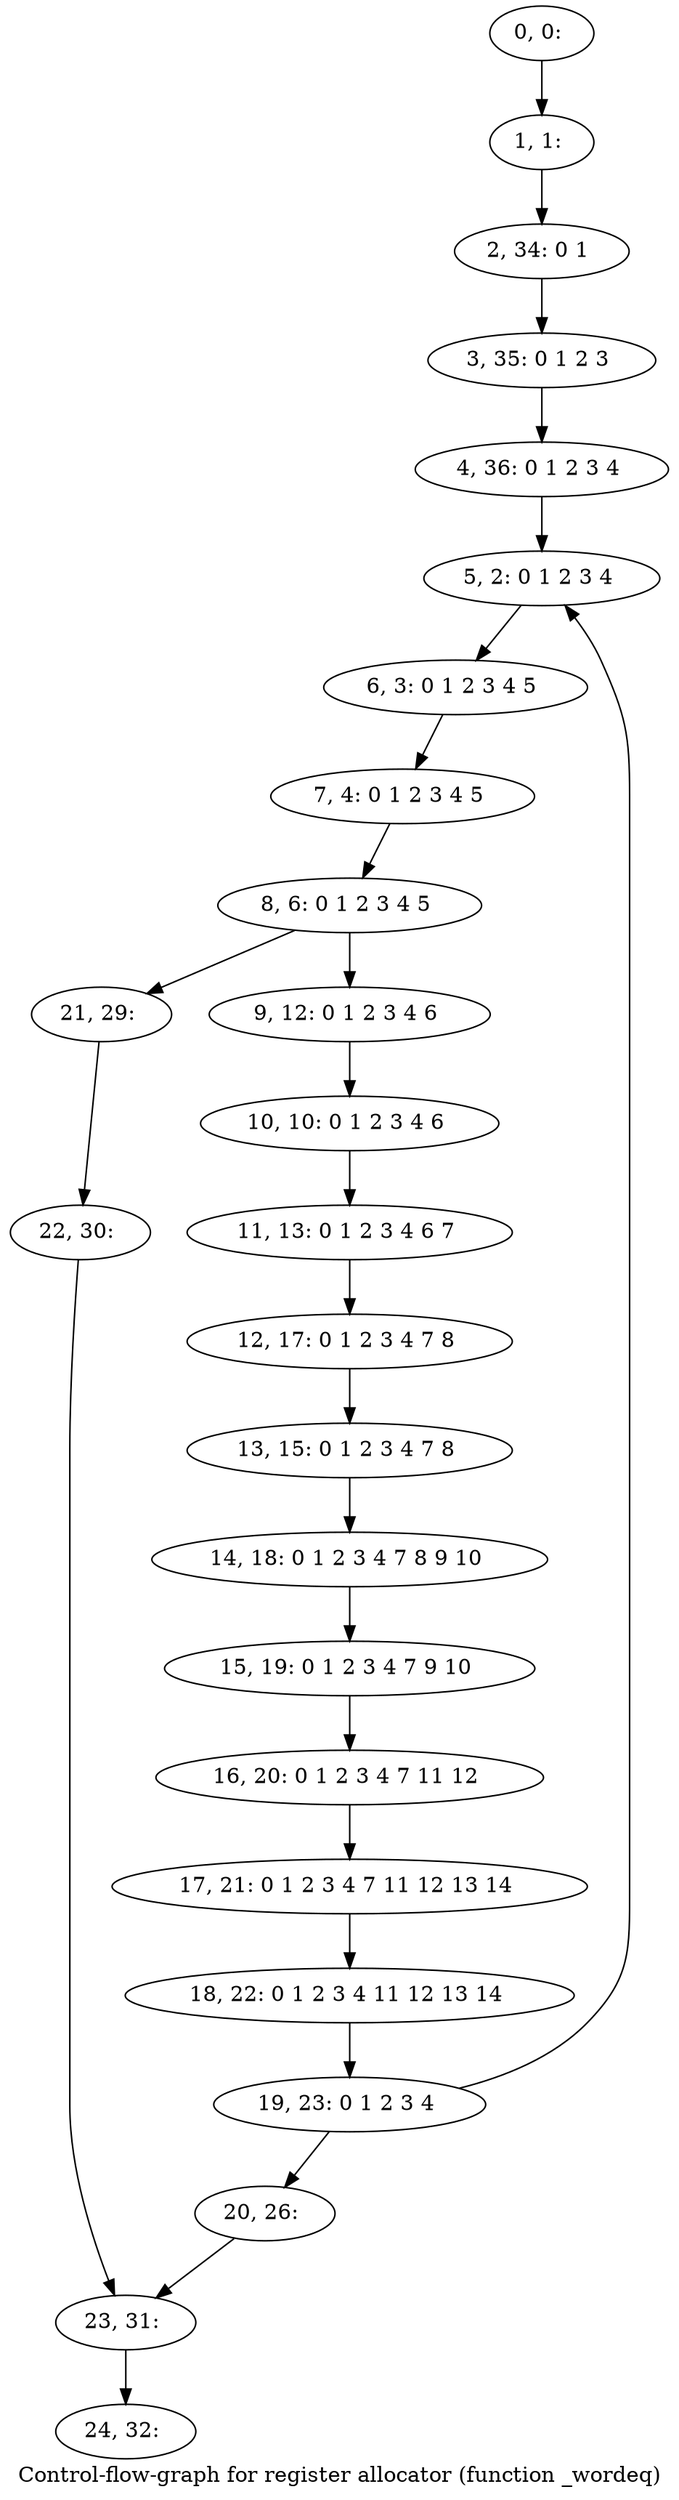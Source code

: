 digraph G {
graph [label="Control-flow-graph for register allocator (function _wordeq)"]
0[label="0, 0: "];
1[label="1, 1: "];
2[label="2, 34: 0 1 "];
3[label="3, 35: 0 1 2 3 "];
4[label="4, 36: 0 1 2 3 4 "];
5[label="5, 2: 0 1 2 3 4 "];
6[label="6, 3: 0 1 2 3 4 5 "];
7[label="7, 4: 0 1 2 3 4 5 "];
8[label="8, 6: 0 1 2 3 4 5 "];
9[label="9, 12: 0 1 2 3 4 6 "];
10[label="10, 10: 0 1 2 3 4 6 "];
11[label="11, 13: 0 1 2 3 4 6 7 "];
12[label="12, 17: 0 1 2 3 4 7 8 "];
13[label="13, 15: 0 1 2 3 4 7 8 "];
14[label="14, 18: 0 1 2 3 4 7 8 9 10 "];
15[label="15, 19: 0 1 2 3 4 7 9 10 "];
16[label="16, 20: 0 1 2 3 4 7 11 12 "];
17[label="17, 21: 0 1 2 3 4 7 11 12 13 14 "];
18[label="18, 22: 0 1 2 3 4 11 12 13 14 "];
19[label="19, 23: 0 1 2 3 4 "];
20[label="20, 26: "];
21[label="21, 29: "];
22[label="22, 30: "];
23[label="23, 31: "];
24[label="24, 32: "];
0->1 ;
1->2 ;
2->3 ;
3->4 ;
4->5 ;
5->6 ;
6->7 ;
7->8 ;
8->9 ;
8->21 ;
9->10 ;
10->11 ;
11->12 ;
12->13 ;
13->14 ;
14->15 ;
15->16 ;
16->17 ;
17->18 ;
18->19 ;
19->20 ;
19->5 ;
20->23 ;
21->22 ;
22->23 ;
23->24 ;
}
